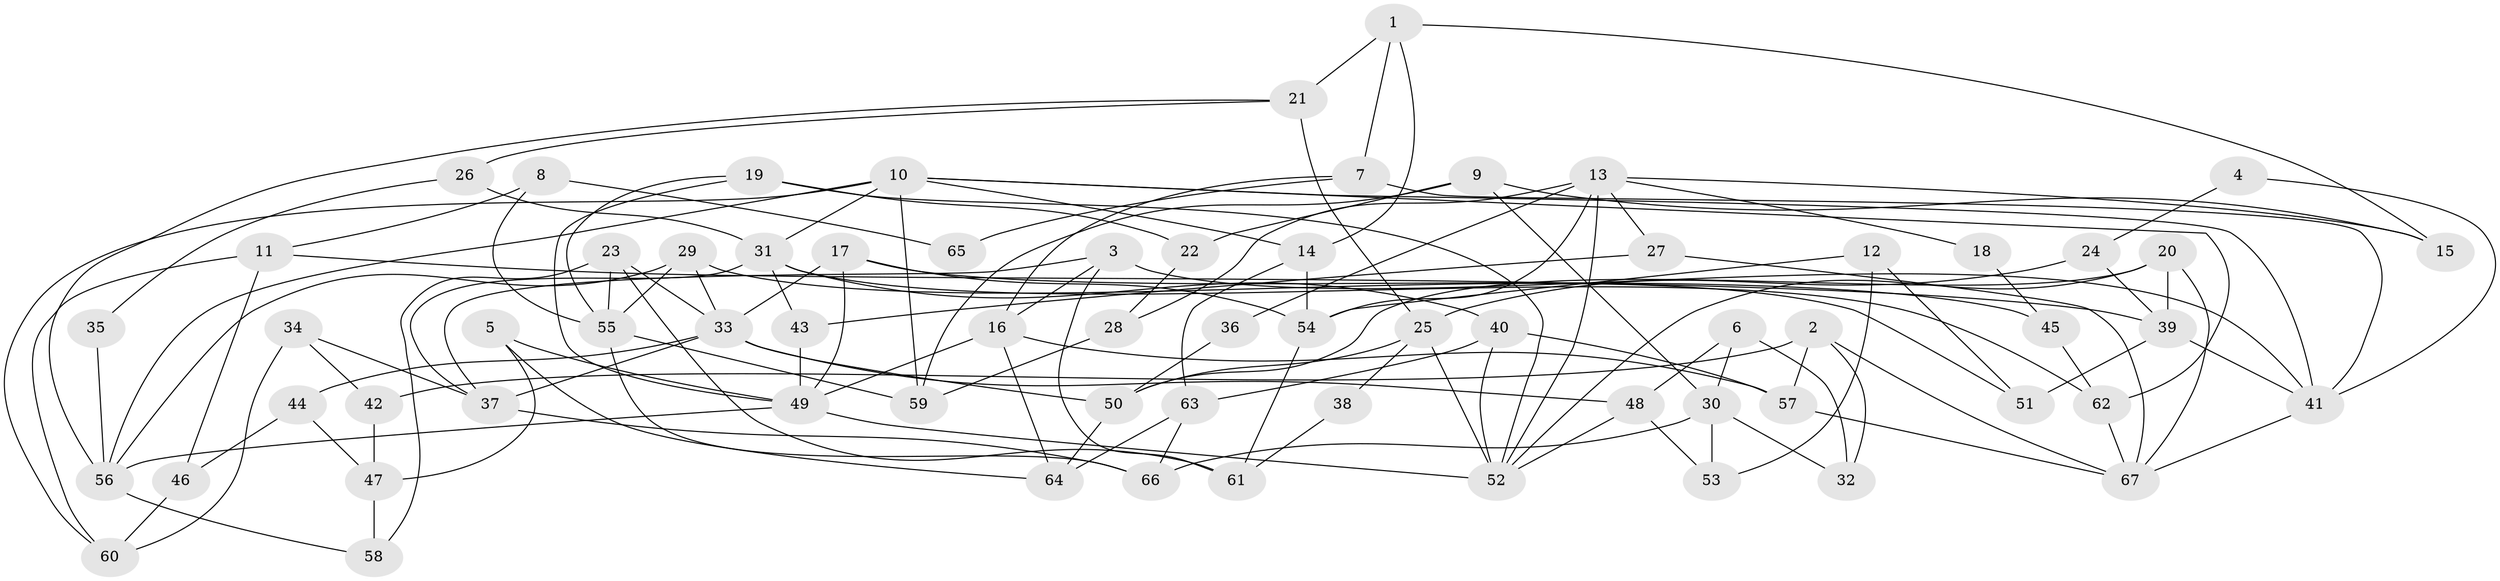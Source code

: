 // Generated by graph-tools (version 1.1) at 2025/11/02/27/25 16:11:23]
// undirected, 67 vertices, 134 edges
graph export_dot {
graph [start="1"]
  node [color=gray90,style=filled];
  1;
  2;
  3;
  4;
  5;
  6;
  7;
  8;
  9;
  10;
  11;
  12;
  13;
  14;
  15;
  16;
  17;
  18;
  19;
  20;
  21;
  22;
  23;
  24;
  25;
  26;
  27;
  28;
  29;
  30;
  31;
  32;
  33;
  34;
  35;
  36;
  37;
  38;
  39;
  40;
  41;
  42;
  43;
  44;
  45;
  46;
  47;
  48;
  49;
  50;
  51;
  52;
  53;
  54;
  55;
  56;
  57;
  58;
  59;
  60;
  61;
  62;
  63;
  64;
  65;
  66;
  67;
  1 -- 15;
  1 -- 7;
  1 -- 14;
  1 -- 21;
  2 -- 57;
  2 -- 67;
  2 -- 32;
  2 -- 42;
  3 -- 37;
  3 -- 61;
  3 -- 16;
  3 -- 41;
  4 -- 24;
  4 -- 41;
  5 -- 49;
  5 -- 64;
  5 -- 47;
  6 -- 32;
  6 -- 48;
  6 -- 30;
  7 -- 16;
  7 -- 41;
  7 -- 65;
  8 -- 55;
  8 -- 11;
  8 -- 65;
  9 -- 30;
  9 -- 59;
  9 -- 15;
  9 -- 22;
  10 -- 56;
  10 -- 31;
  10 -- 14;
  10 -- 41;
  10 -- 59;
  10 -- 60;
  10 -- 62;
  11 -- 39;
  11 -- 46;
  11 -- 60;
  12 -- 54;
  12 -- 51;
  12 -- 53;
  13 -- 54;
  13 -- 52;
  13 -- 15;
  13 -- 18;
  13 -- 27;
  13 -- 28;
  13 -- 36;
  14 -- 54;
  14 -- 63;
  16 -- 49;
  16 -- 57;
  16 -- 64;
  17 -- 33;
  17 -- 49;
  17 -- 45;
  17 -- 54;
  18 -- 45;
  19 -- 52;
  19 -- 55;
  19 -- 22;
  19 -- 49;
  20 -- 50;
  20 -- 67;
  20 -- 39;
  20 -- 52;
  21 -- 56;
  21 -- 25;
  21 -- 26;
  22 -- 28;
  23 -- 33;
  23 -- 58;
  23 -- 55;
  23 -- 61;
  24 -- 25;
  24 -- 39;
  25 -- 50;
  25 -- 38;
  25 -- 52;
  26 -- 31;
  26 -- 35;
  27 -- 67;
  27 -- 43;
  28 -- 59;
  29 -- 55;
  29 -- 33;
  29 -- 51;
  29 -- 56;
  30 -- 66;
  30 -- 32;
  30 -- 53;
  31 -- 62;
  31 -- 43;
  31 -- 37;
  31 -- 40;
  33 -- 48;
  33 -- 37;
  33 -- 44;
  33 -- 50;
  34 -- 60;
  34 -- 37;
  34 -- 42;
  35 -- 56;
  36 -- 50;
  37 -- 66;
  38 -- 61;
  39 -- 41;
  39 -- 51;
  40 -- 52;
  40 -- 57;
  40 -- 63;
  41 -- 67;
  42 -- 47;
  43 -- 49;
  44 -- 47;
  44 -- 46;
  45 -- 62;
  46 -- 60;
  47 -- 58;
  48 -- 52;
  48 -- 53;
  49 -- 52;
  49 -- 56;
  50 -- 64;
  54 -- 61;
  55 -- 59;
  55 -- 66;
  56 -- 58;
  57 -- 67;
  62 -- 67;
  63 -- 64;
  63 -- 66;
}
